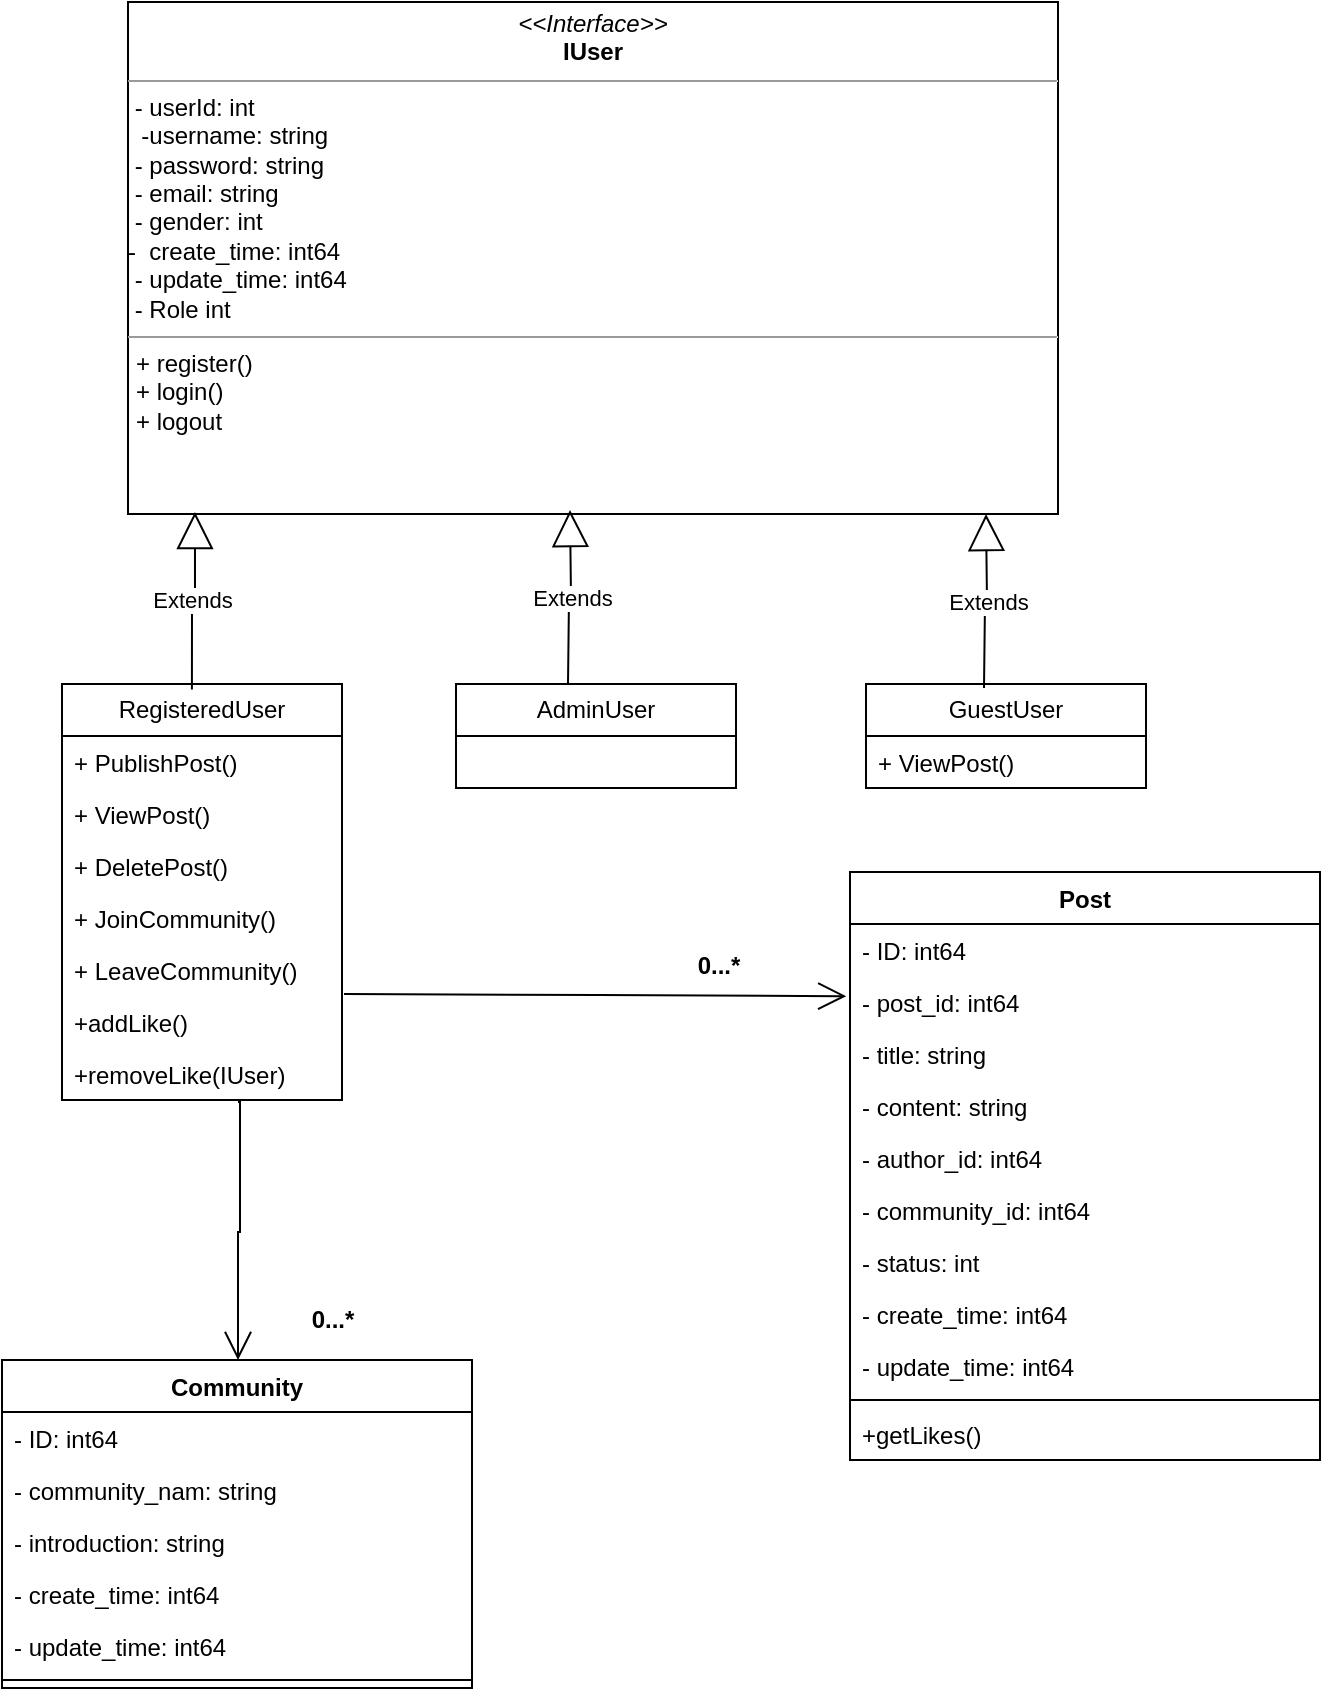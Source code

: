 <mxfile version="22.1.8" type="github">
  <diagram name="第 1 页" id="l2h5RdTjPwFaGFu6QY_Q">
    <mxGraphModel dx="1396" dy="1020" grid="0" gridSize="10" guides="1" tooltips="1" connect="1" arrows="1" fold="1" page="0" pageScale="1" pageWidth="827" pageHeight="1169" math="0" shadow="0">
      <root>
        <mxCell id="0" />
        <mxCell id="1" parent="0" />
        <mxCell id="Rwh71tuua4qRM5UcR0Sb-6" value=" RegisteredUser " style="swimlane;fontStyle=0;childLayout=stackLayout;horizontal=1;startSize=26;fillColor=none;horizontalStack=0;resizeParent=1;resizeParentMax=0;resizeLast=0;collapsible=1;marginBottom=0;whiteSpace=wrap;html=1;" vertex="1" parent="1">
          <mxGeometry x="-53" y="114" width="140" height="208" as="geometry" />
        </mxCell>
        <mxCell id="Rwh71tuua4qRM5UcR0Sb-54" value="+ PublishPost()" style="text;strokeColor=none;fillColor=none;align=left;verticalAlign=top;spacingLeft=4;spacingRight=4;overflow=hidden;rotatable=0;points=[[0,0.5],[1,0.5]];portConstraint=eastwest;whiteSpace=wrap;html=1;" vertex="1" parent="Rwh71tuua4qRM5UcR0Sb-6">
          <mxGeometry y="26" width="140" height="26" as="geometry" />
        </mxCell>
        <mxCell id="Rwh71tuua4qRM5UcR0Sb-74" value="+ ViewPost()" style="text;strokeColor=none;fillColor=none;align=left;verticalAlign=top;spacingLeft=4;spacingRight=4;overflow=hidden;rotatable=0;points=[[0,0.5],[1,0.5]];portConstraint=eastwest;whiteSpace=wrap;html=1;" vertex="1" parent="Rwh71tuua4qRM5UcR0Sb-6">
          <mxGeometry y="52" width="140" height="26" as="geometry" />
        </mxCell>
        <mxCell id="Rwh71tuua4qRM5UcR0Sb-73" value="+ DeletePost()" style="text;strokeColor=none;fillColor=none;align=left;verticalAlign=top;spacingLeft=4;spacingRight=4;overflow=hidden;rotatable=0;points=[[0,0.5],[1,0.5]];portConstraint=eastwest;whiteSpace=wrap;html=1;" vertex="1" parent="Rwh71tuua4qRM5UcR0Sb-6">
          <mxGeometry y="78" width="140" height="26" as="geometry" />
        </mxCell>
        <mxCell id="Rwh71tuua4qRM5UcR0Sb-50" value="+ JoinCommunity()" style="text;strokeColor=none;fillColor=none;align=left;verticalAlign=top;spacingLeft=4;spacingRight=4;overflow=hidden;rotatable=0;points=[[0,0.5],[1,0.5]];portConstraint=eastwest;whiteSpace=wrap;html=1;" vertex="1" parent="Rwh71tuua4qRM5UcR0Sb-6">
          <mxGeometry y="104" width="140" height="26" as="geometry" />
        </mxCell>
        <mxCell id="Rwh71tuua4qRM5UcR0Sb-75" value="+ LeaveCommunity()" style="text;strokeColor=none;fillColor=none;align=left;verticalAlign=top;spacingLeft=4;spacingRight=4;overflow=hidden;rotatable=0;points=[[0,0.5],[1,0.5]];portConstraint=eastwest;whiteSpace=wrap;html=1;" vertex="1" parent="Rwh71tuua4qRM5UcR0Sb-6">
          <mxGeometry y="130" width="140" height="26" as="geometry" />
        </mxCell>
        <mxCell id="Rwh71tuua4qRM5UcR0Sb-71" value="+addLike()" style="text;strokeColor=none;fillColor=none;align=left;verticalAlign=top;spacingLeft=4;spacingRight=4;overflow=hidden;rotatable=0;points=[[0,0.5],[1,0.5]];portConstraint=eastwest;whiteSpace=wrap;html=1;" vertex="1" parent="Rwh71tuua4qRM5UcR0Sb-6">
          <mxGeometry y="156" width="140" height="26" as="geometry" />
        </mxCell>
        <mxCell id="Rwh71tuua4qRM5UcR0Sb-70" value="+removeLike(IUser)" style="text;strokeColor=none;fillColor=none;align=left;verticalAlign=top;spacingLeft=4;spacingRight=4;overflow=hidden;rotatable=0;points=[[0,0.5],[1,0.5]];portConstraint=eastwest;whiteSpace=wrap;html=1;" vertex="1" parent="Rwh71tuua4qRM5UcR0Sb-6">
          <mxGeometry y="182" width="140" height="26" as="geometry" />
        </mxCell>
        <mxCell id="Rwh71tuua4qRM5UcR0Sb-10" value="AdminUser      " style="swimlane;fontStyle=0;childLayout=stackLayout;horizontal=1;startSize=26;fillColor=none;horizontalStack=0;resizeParent=1;resizeParentMax=0;resizeLast=0;collapsible=1;marginBottom=0;whiteSpace=wrap;html=1;" vertex="1" parent="1">
          <mxGeometry x="144" y="114" width="140" height="52" as="geometry" />
        </mxCell>
        <mxCell id="Rwh71tuua4qRM5UcR0Sb-14" value="&lt;p style=&quot;margin:0px;margin-top:4px;text-align:center;&quot;&gt;&lt;i&gt;&amp;lt;&amp;lt;Interface&amp;gt;&amp;gt;&lt;/i&gt;&lt;br&gt;&lt;b&gt;IUser&lt;/b&gt;&lt;/p&gt;&lt;hr size=&quot;1&quot;&gt;&amp;nbsp;- userId: int&lt;br&gt;&lt;span style=&quot;background-color: initial;&quot;&gt;&amp;nbsp;&amp;nbsp;&lt;/span&gt;-username: string&lt;br&gt;&amp;nbsp;- password: string&lt;br&gt;&amp;nbsp;-&amp;nbsp;email&lt;span style=&quot;background-color: initial;&quot;&gt;: string&lt;/span&gt;&lt;br&gt;&amp;nbsp;-&amp;nbsp;gender&lt;span style=&quot;background-color: initial;&quot;&gt;: int&lt;/span&gt;&amp;nbsp;&lt;br&gt;-&amp;nbsp; create_time&lt;span style=&quot;background-color: initial;&quot;&gt;:&amp;nbsp;&lt;/span&gt;int64&lt;br&gt;&amp;nbsp;-&amp;nbsp;update_time&lt;span style=&quot;background-color: initial;&quot;&gt;: int64&lt;br&gt;&lt;/span&gt;&amp;nbsp;-&amp;nbsp;Role int&lt;br&gt;&lt;hr size=&quot;1&quot;&gt;&lt;p style=&quot;margin:0px;margin-left:4px;&quot;&gt;+&amp;nbsp;register()&lt;br&gt;+ login()&lt;/p&gt;&lt;p style=&quot;margin:0px;margin-left:4px;&quot;&gt;+ logout&lt;br&gt;&lt;/p&gt;" style="verticalAlign=top;align=left;overflow=fill;fontSize=12;fontFamily=Helvetica;html=1;whiteSpace=wrap;" vertex="1" parent="1">
          <mxGeometry x="-20" y="-227" width="465" height="256" as="geometry" />
        </mxCell>
        <mxCell id="Rwh71tuua4qRM5UcR0Sb-23" value="Community   " style="swimlane;fontStyle=1;align=center;verticalAlign=top;childLayout=stackLayout;horizontal=1;startSize=26;horizontalStack=0;resizeParent=1;resizeParentMax=0;resizeLast=0;collapsible=1;marginBottom=0;whiteSpace=wrap;html=1;" vertex="1" parent="1">
          <mxGeometry x="-83" y="452" width="235" height="164" as="geometry" />
        </mxCell>
        <mxCell id="Rwh71tuua4qRM5UcR0Sb-24" value="- ID: int64" style="text;strokeColor=none;fillColor=none;align=left;verticalAlign=top;spacingLeft=4;spacingRight=4;overflow=hidden;rotatable=0;points=[[0,0.5],[1,0.5]];portConstraint=eastwest;whiteSpace=wrap;html=1;" vertex="1" parent="Rwh71tuua4qRM5UcR0Sb-23">
          <mxGeometry y="26" width="235" height="26" as="geometry" />
        </mxCell>
        <mxCell id="Rwh71tuua4qRM5UcR0Sb-28" value="-&amp;nbsp;community_nam&lt;span style=&quot;background-color: initial;&quot;&gt;: string&lt;/span&gt;" style="text;strokeColor=none;fillColor=none;align=left;verticalAlign=top;spacingLeft=4;spacingRight=4;overflow=hidden;rotatable=0;points=[[0,0.5],[1,0.5]];portConstraint=eastwest;whiteSpace=wrap;html=1;" vertex="1" parent="Rwh71tuua4qRM5UcR0Sb-23">
          <mxGeometry y="52" width="235" height="26" as="geometry" />
        </mxCell>
        <mxCell id="Rwh71tuua4qRM5UcR0Sb-29" value="-&amp;nbsp;introduction&lt;span style=&quot;background-color: initial;&quot;&gt;: string&lt;/span&gt;" style="text;strokeColor=none;fillColor=none;align=left;verticalAlign=top;spacingLeft=4;spacingRight=4;overflow=hidden;rotatable=0;points=[[0,0.5],[1,0.5]];portConstraint=eastwest;whiteSpace=wrap;html=1;" vertex="1" parent="Rwh71tuua4qRM5UcR0Sb-23">
          <mxGeometry y="78" width="235" height="26" as="geometry" />
        </mxCell>
        <mxCell id="Rwh71tuua4qRM5UcR0Sb-30" value="-&amp;nbsp;create_time&lt;span style=&quot;background-color: initial;&quot;&gt;: int64&lt;/span&gt;" style="text;strokeColor=none;fillColor=none;align=left;verticalAlign=top;spacingLeft=4;spacingRight=4;overflow=hidden;rotatable=0;points=[[0,0.5],[1,0.5]];portConstraint=eastwest;whiteSpace=wrap;html=1;" vertex="1" parent="Rwh71tuua4qRM5UcR0Sb-23">
          <mxGeometry y="104" width="235" height="26" as="geometry" />
        </mxCell>
        <mxCell id="Rwh71tuua4qRM5UcR0Sb-32" value="-&amp;nbsp;update_time&lt;span style=&quot;background-color: initial;&quot;&gt;:&amp;nbsp;&lt;/span&gt;int64" style="text;strokeColor=none;fillColor=none;align=left;verticalAlign=top;spacingLeft=4;spacingRight=4;overflow=hidden;rotatable=0;points=[[0,0.5],[1,0.5]];portConstraint=eastwest;whiteSpace=wrap;html=1;" vertex="1" parent="Rwh71tuua4qRM5UcR0Sb-23">
          <mxGeometry y="130" width="235" height="26" as="geometry" />
        </mxCell>
        <mxCell id="Rwh71tuua4qRM5UcR0Sb-25" value="" style="line;strokeWidth=1;fillColor=none;align=left;verticalAlign=middle;spacingTop=-1;spacingLeft=3;spacingRight=3;rotatable=0;labelPosition=right;points=[];portConstraint=eastwest;strokeColor=inherit;" vertex="1" parent="Rwh71tuua4qRM5UcR0Sb-23">
          <mxGeometry y="156" width="235" height="8" as="geometry" />
        </mxCell>
        <mxCell id="Rwh71tuua4qRM5UcR0Sb-37" value="Post        " style="swimlane;fontStyle=1;align=center;verticalAlign=top;childLayout=stackLayout;horizontal=1;startSize=26;horizontalStack=0;resizeParent=1;resizeParentMax=0;resizeLast=0;collapsible=1;marginBottom=0;whiteSpace=wrap;html=1;" vertex="1" parent="1">
          <mxGeometry x="341" y="208" width="235" height="294" as="geometry" />
        </mxCell>
        <mxCell id="Rwh71tuua4qRM5UcR0Sb-38" value="- ID: int64" style="text;strokeColor=none;fillColor=none;align=left;verticalAlign=top;spacingLeft=4;spacingRight=4;overflow=hidden;rotatable=0;points=[[0,0.5],[1,0.5]];portConstraint=eastwest;whiteSpace=wrap;html=1;" vertex="1" parent="Rwh71tuua4qRM5UcR0Sb-37">
          <mxGeometry y="26" width="235" height="26" as="geometry" />
        </mxCell>
        <mxCell id="Rwh71tuua4qRM5UcR0Sb-39" value="-&amp;nbsp;post_id&lt;span style=&quot;background-color: initial;&quot;&gt;: int64&lt;/span&gt;" style="text;strokeColor=none;fillColor=none;align=left;verticalAlign=top;spacingLeft=4;spacingRight=4;overflow=hidden;rotatable=0;points=[[0,0.5],[1,0.5]];portConstraint=eastwest;whiteSpace=wrap;html=1;" vertex="1" parent="Rwh71tuua4qRM5UcR0Sb-37">
          <mxGeometry y="52" width="235" height="26" as="geometry" />
        </mxCell>
        <mxCell id="Rwh71tuua4qRM5UcR0Sb-40" value="-&amp;nbsp;title&lt;span style=&quot;background-color: initial;&quot;&gt;: string&lt;/span&gt;" style="text;strokeColor=none;fillColor=none;align=left;verticalAlign=top;spacingLeft=4;spacingRight=4;overflow=hidden;rotatable=0;points=[[0,0.5],[1,0.5]];portConstraint=eastwest;whiteSpace=wrap;html=1;" vertex="1" parent="Rwh71tuua4qRM5UcR0Sb-37">
          <mxGeometry y="78" width="235" height="26" as="geometry" />
        </mxCell>
        <mxCell id="Rwh71tuua4qRM5UcR0Sb-41" value="-&amp;nbsp;content&lt;span style=&quot;background-color: initial;&quot;&gt;: string&lt;/span&gt;" style="text;strokeColor=none;fillColor=none;align=left;verticalAlign=top;spacingLeft=4;spacingRight=4;overflow=hidden;rotatable=0;points=[[0,0.5],[1,0.5]];portConstraint=eastwest;whiteSpace=wrap;html=1;" vertex="1" parent="Rwh71tuua4qRM5UcR0Sb-37">
          <mxGeometry y="104" width="235" height="26" as="geometry" />
        </mxCell>
        <mxCell id="Rwh71tuua4qRM5UcR0Sb-42" value="-&amp;nbsp;author_id&lt;span style=&quot;background-color: initial;&quot;&gt;:&amp;nbsp;&lt;/span&gt;&lt;span style=&quot;background-color: initial;&quot;&gt;int64&lt;/span&gt;" style="text;strokeColor=none;fillColor=none;align=left;verticalAlign=top;spacingLeft=4;spacingRight=4;overflow=hidden;rotatable=0;points=[[0,0.5],[1,0.5]];portConstraint=eastwest;whiteSpace=wrap;html=1;" vertex="1" parent="Rwh71tuua4qRM5UcR0Sb-37">
          <mxGeometry y="130" width="235" height="26" as="geometry" />
        </mxCell>
        <mxCell id="Rwh71tuua4qRM5UcR0Sb-46" value="-&amp;nbsp;community_id&lt;span style=&quot;background-color: initial;&quot;&gt;:&amp;nbsp;&lt;/span&gt;int64" style="text;strokeColor=none;fillColor=none;align=left;verticalAlign=top;spacingLeft=4;spacingRight=4;overflow=hidden;rotatable=0;points=[[0,0.5],[1,0.5]];portConstraint=eastwest;whiteSpace=wrap;html=1;" vertex="1" parent="Rwh71tuua4qRM5UcR0Sb-37">
          <mxGeometry y="156" width="235" height="26" as="geometry" />
        </mxCell>
        <mxCell id="Rwh71tuua4qRM5UcR0Sb-47" value="-&amp;nbsp;status&lt;span style=&quot;background-color: initial;&quot;&gt;: int&lt;/span&gt;" style="text;strokeColor=none;fillColor=none;align=left;verticalAlign=top;spacingLeft=4;spacingRight=4;overflow=hidden;rotatable=0;points=[[0,0.5],[1,0.5]];portConstraint=eastwest;whiteSpace=wrap;html=1;" vertex="1" parent="Rwh71tuua4qRM5UcR0Sb-37">
          <mxGeometry y="182" width="235" height="26" as="geometry" />
        </mxCell>
        <mxCell id="Rwh71tuua4qRM5UcR0Sb-48" value="-&amp;nbsp;create_time&lt;span style=&quot;background-color: initial;&quot;&gt;: int64&lt;/span&gt;" style="text;strokeColor=none;fillColor=none;align=left;verticalAlign=top;spacingLeft=4;spacingRight=4;overflow=hidden;rotatable=0;points=[[0,0.5],[1,0.5]];portConstraint=eastwest;whiteSpace=wrap;html=1;" vertex="1" parent="Rwh71tuua4qRM5UcR0Sb-37">
          <mxGeometry y="208" width="235" height="26" as="geometry" />
        </mxCell>
        <mxCell id="Rwh71tuua4qRM5UcR0Sb-49" value="-&amp;nbsp;update_time&lt;span style=&quot;background-color: initial;&quot;&gt;:&amp;nbsp;&lt;/span&gt;int64" style="text;strokeColor=none;fillColor=none;align=left;verticalAlign=top;spacingLeft=4;spacingRight=4;overflow=hidden;rotatable=0;points=[[0,0.5],[1,0.5]];portConstraint=eastwest;whiteSpace=wrap;html=1;" vertex="1" parent="Rwh71tuua4qRM5UcR0Sb-37">
          <mxGeometry y="234" width="235" height="26" as="geometry" />
        </mxCell>
        <mxCell id="Rwh71tuua4qRM5UcR0Sb-43" value="" style="line;strokeWidth=1;fillColor=none;align=left;verticalAlign=middle;spacingTop=-1;spacingLeft=3;spacingRight=3;rotatable=0;labelPosition=right;points=[];portConstraint=eastwest;strokeColor=inherit;" vertex="1" parent="Rwh71tuua4qRM5UcR0Sb-37">
          <mxGeometry y="260" width="235" height="8" as="geometry" />
        </mxCell>
        <mxCell id="Rwh71tuua4qRM5UcR0Sb-53" value="+getLikes() " style="text;strokeColor=none;fillColor=none;align=left;verticalAlign=top;spacingLeft=4;spacingRight=4;overflow=hidden;rotatable=0;points=[[0,0.5],[1,0.5]];portConstraint=eastwest;whiteSpace=wrap;html=1;" vertex="1" parent="Rwh71tuua4qRM5UcR0Sb-37">
          <mxGeometry y="268" width="235" height="26" as="geometry" />
        </mxCell>
        <mxCell id="Rwh71tuua4qRM5UcR0Sb-58" value="GuestUser" style="swimlane;fontStyle=0;childLayout=stackLayout;horizontal=1;startSize=26;fillColor=none;horizontalStack=0;resizeParent=1;resizeParentMax=0;resizeLast=0;collapsible=1;marginBottom=0;whiteSpace=wrap;html=1;" vertex="1" parent="1">
          <mxGeometry x="349" y="114" width="140" height="52" as="geometry" />
        </mxCell>
        <mxCell id="Rwh71tuua4qRM5UcR0Sb-72" value="+ ViewPost()" style="text;strokeColor=none;fillColor=none;align=left;verticalAlign=top;spacingLeft=4;spacingRight=4;overflow=hidden;rotatable=0;points=[[0,0.5],[1,0.5]];portConstraint=eastwest;whiteSpace=wrap;html=1;" vertex="1" parent="Rwh71tuua4qRM5UcR0Sb-58">
          <mxGeometry y="26" width="140" height="26" as="geometry" />
        </mxCell>
        <mxCell id="Rwh71tuua4qRM5UcR0Sb-65" value="Extends" style="endArrow=block;endSize=16;endFill=0;html=1;rounded=0;edgeStyle=orthogonalEdgeStyle;exitX=0.464;exitY=0.013;exitDx=0;exitDy=0;exitPerimeter=0;entryX=0.072;entryY=0.996;entryDx=0;entryDy=0;entryPerimeter=0;" edge="1" parent="1" source="Rwh71tuua4qRM5UcR0Sb-6" target="Rwh71tuua4qRM5UcR0Sb-14">
          <mxGeometry width="160" relative="1" as="geometry">
            <mxPoint x="46" y="54" as="sourcePoint" />
            <mxPoint x="206" y="54" as="targetPoint" />
          </mxGeometry>
        </mxCell>
        <mxCell id="Rwh71tuua4qRM5UcR0Sb-68" value="Extends" style="endArrow=block;endSize=16;endFill=0;html=1;rounded=0;edgeStyle=orthogonalEdgeStyle;exitX=0.464;exitY=0.013;exitDx=0;exitDy=0;exitPerimeter=0;entryX=0.072;entryY=0.996;entryDx=0;entryDy=0;entryPerimeter=0;" edge="1" parent="1">
          <mxGeometry width="160" relative="1" as="geometry">
            <mxPoint x="200" y="114" as="sourcePoint" />
            <mxPoint x="201" y="27" as="targetPoint" />
          </mxGeometry>
        </mxCell>
        <mxCell id="Rwh71tuua4qRM5UcR0Sb-69" value="Extends" style="endArrow=block;endSize=16;endFill=0;html=1;rounded=0;edgeStyle=orthogonalEdgeStyle;exitX=0.464;exitY=0.013;exitDx=0;exitDy=0;exitPerimeter=0;entryX=0.072;entryY=0.996;entryDx=0;entryDy=0;entryPerimeter=0;" edge="1" parent="1">
          <mxGeometry width="160" relative="1" as="geometry">
            <mxPoint x="408" y="116" as="sourcePoint" />
            <mxPoint x="409" y="29" as="targetPoint" />
          </mxGeometry>
        </mxCell>
        <mxCell id="Rwh71tuua4qRM5UcR0Sb-80" value="" style="endArrow=open;endFill=1;endSize=12;html=1;rounded=0;edgeStyle=orthogonalEdgeStyle;" edge="1" parent="1" target="Rwh71tuua4qRM5UcR0Sb-23">
          <mxGeometry width="160" relative="1" as="geometry">
            <mxPoint x="35" y="323" as="sourcePoint" />
            <mxPoint x="204" y="277" as="targetPoint" />
            <Array as="points">
              <mxPoint x="36" y="323" />
              <mxPoint x="36" y="388" />
              <mxPoint x="35" y="388" />
            </Array>
          </mxGeometry>
        </mxCell>
        <mxCell id="Rwh71tuua4qRM5UcR0Sb-82" value="0...*" style="text;align=center;fontStyle=1;verticalAlign=middle;spacingLeft=3;spacingRight=3;strokeColor=none;rotatable=0;points=[[0,0.5],[1,0.5]];portConstraint=eastwest;html=1;" vertex="1" parent="1">
          <mxGeometry x="42" y="419" width="80" height="26" as="geometry" />
        </mxCell>
        <mxCell id="Rwh71tuua4qRM5UcR0Sb-83" value="" style="endArrow=open;endFill=1;endSize=12;html=1;rounded=0;edgeStyle=orthogonalEdgeStyle;entryX=-0.008;entryY=0.389;entryDx=0;entryDy=0;entryPerimeter=0;" edge="1" parent="1" target="Rwh71tuua4qRM5UcR0Sb-39">
          <mxGeometry width="160" relative="1" as="geometry">
            <mxPoint x="88" y="269" as="sourcePoint" />
            <mxPoint x="248" y="269" as="targetPoint" />
          </mxGeometry>
        </mxCell>
        <mxCell id="Rwh71tuua4qRM5UcR0Sb-84" value="0...*" style="text;align=center;fontStyle=1;verticalAlign=middle;spacingLeft=3;spacingRight=3;strokeColor=none;rotatable=0;points=[[0,0.5],[1,0.5]];portConstraint=eastwest;html=1;" vertex="1" parent="1">
          <mxGeometry x="235" y="242" width="80" height="26" as="geometry" />
        </mxCell>
      </root>
    </mxGraphModel>
  </diagram>
</mxfile>
